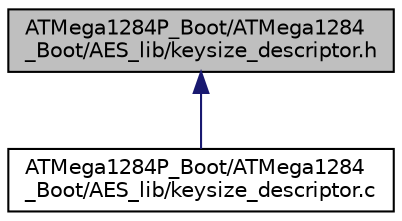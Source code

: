 digraph "ATMega1284P_Boot/ATMega1284_Boot/AES_lib/keysize_descriptor.h"
{
  edge [fontname="Helvetica",fontsize="10",labelfontname="Helvetica",labelfontsize="10"];
  node [fontname="Helvetica",fontsize="10",shape=record];
  Node3 [label="ATMega1284P_Boot/ATMega1284\l_Boot/AES_lib/keysize_descriptor.h",height=0.2,width=0.4,color="black", fillcolor="grey75", style="filled", fontcolor="black"];
  Node3 -> Node4 [dir="back",color="midnightblue",fontsize="10",style="solid"];
  Node4 [label="ATMega1284P_Boot/ATMega1284\l_Boot/AES_lib/keysize_descriptor.c",height=0.2,width=0.4,color="black", fillcolor="white", style="filled",URL="$_a_t_mega1284_p___boot_2_a_t_mega1284___boot_2_a_e_s__lib_2keysize__descriptor_8c.html"];
}

